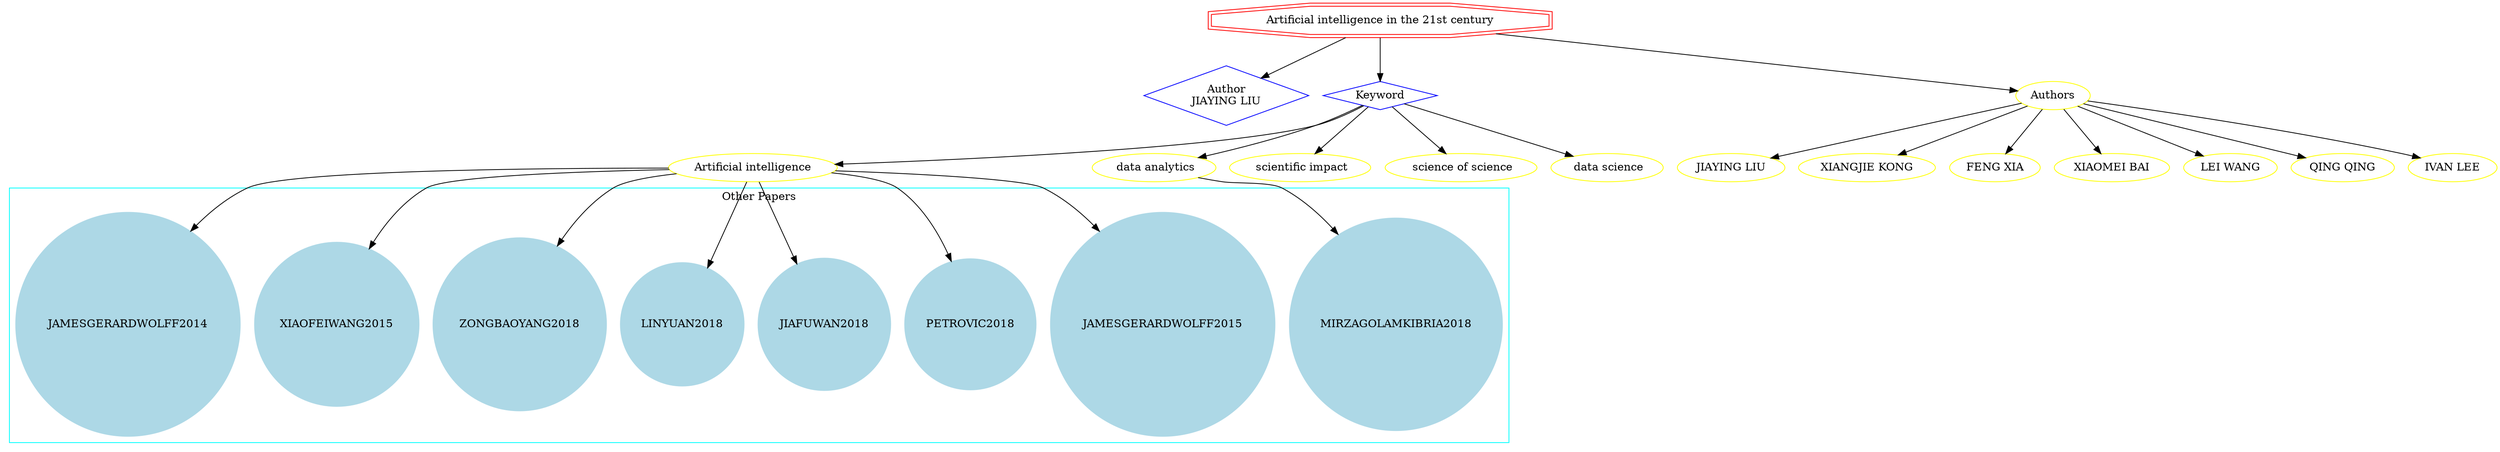 strict digraph mind_map23 {
	node [color=red shape=doubleoctagon]
	"Artificial intelligence in the 21st century"
	node [color=blue shape=diamond]
	"Author
JIAYING LIU"
	Keyword
	"Artificial intelligence in the 21st century" -> "Author
JIAYING LIU"
	"Artificial intelligence in the 21st century" -> Keyword
	node [color=yellow shape=ellipse]
	"Artificial intelligence"
	Keyword -> "Artificial intelligence"
	" data analytics"
	Keyword -> " data analytics"
	" scientific impact"
	Keyword -> " scientific impact"
	" science of science"
	Keyword -> " science of science"
	" data science"
	Keyword -> " data science"
	subgraph cluster_0 {
		node [style=filled]
		node [color=lightblue shape=circle]
		label="Other Papers"
		color=cyan
		JAMESGERARDWOLFF2015
		PETROVIC2018
		JIAFUWAN2018
		LINYUAN2018
		ZONGBAOYANG2018
		XIAOFEIWANG2015
		JAMESGERARDWOLFF2014
		MIRZAGOLAMKIBRIA2018
	}
	"Artificial intelligence" -> JAMESGERARDWOLFF2015
	"Artificial intelligence" -> PETROVIC2018
	"Artificial intelligence" -> JIAFUWAN2018
	"Artificial intelligence" -> LINYUAN2018
	"Artificial intelligence" -> ZONGBAOYANG2018
	"Artificial intelligence" -> XIAOFEIWANG2015
	"Artificial intelligence" -> JAMESGERARDWOLFF2014
	" data analytics" -> MIRZAGOLAMKIBRIA2018
	"Artificial intelligence in the 21st century" -> Authors
	Authors -> "JIAYING LIU"
	Authors -> "XIANGJIE KONG"
	Authors -> "FENG XIA"
	Authors -> "XIAOMEI BAI"
	Authors -> "LEI WANG"
	Authors -> "QING QING"
	Authors -> "IVAN LEE"
}
